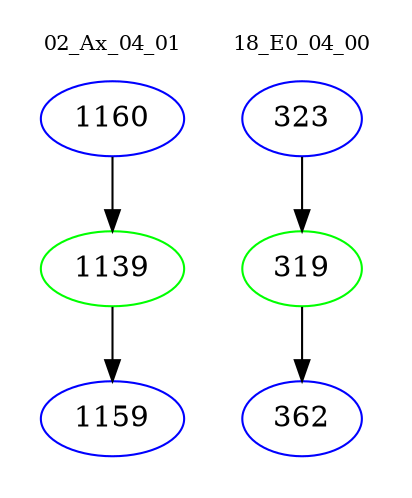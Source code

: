 digraph{
subgraph cluster_0 {
color = white
label = "02_Ax_04_01";
fontsize=10;
T0_1160 [label="1160", color="blue"]
T0_1160 -> T0_1139 [color="black"]
T0_1139 [label="1139", color="green"]
T0_1139 -> T0_1159 [color="black"]
T0_1159 [label="1159", color="blue"]
}
subgraph cluster_1 {
color = white
label = "18_E0_04_00";
fontsize=10;
T1_323 [label="323", color="blue"]
T1_323 -> T1_319 [color="black"]
T1_319 [label="319", color="green"]
T1_319 -> T1_362 [color="black"]
T1_362 [label="362", color="blue"]
}
}
